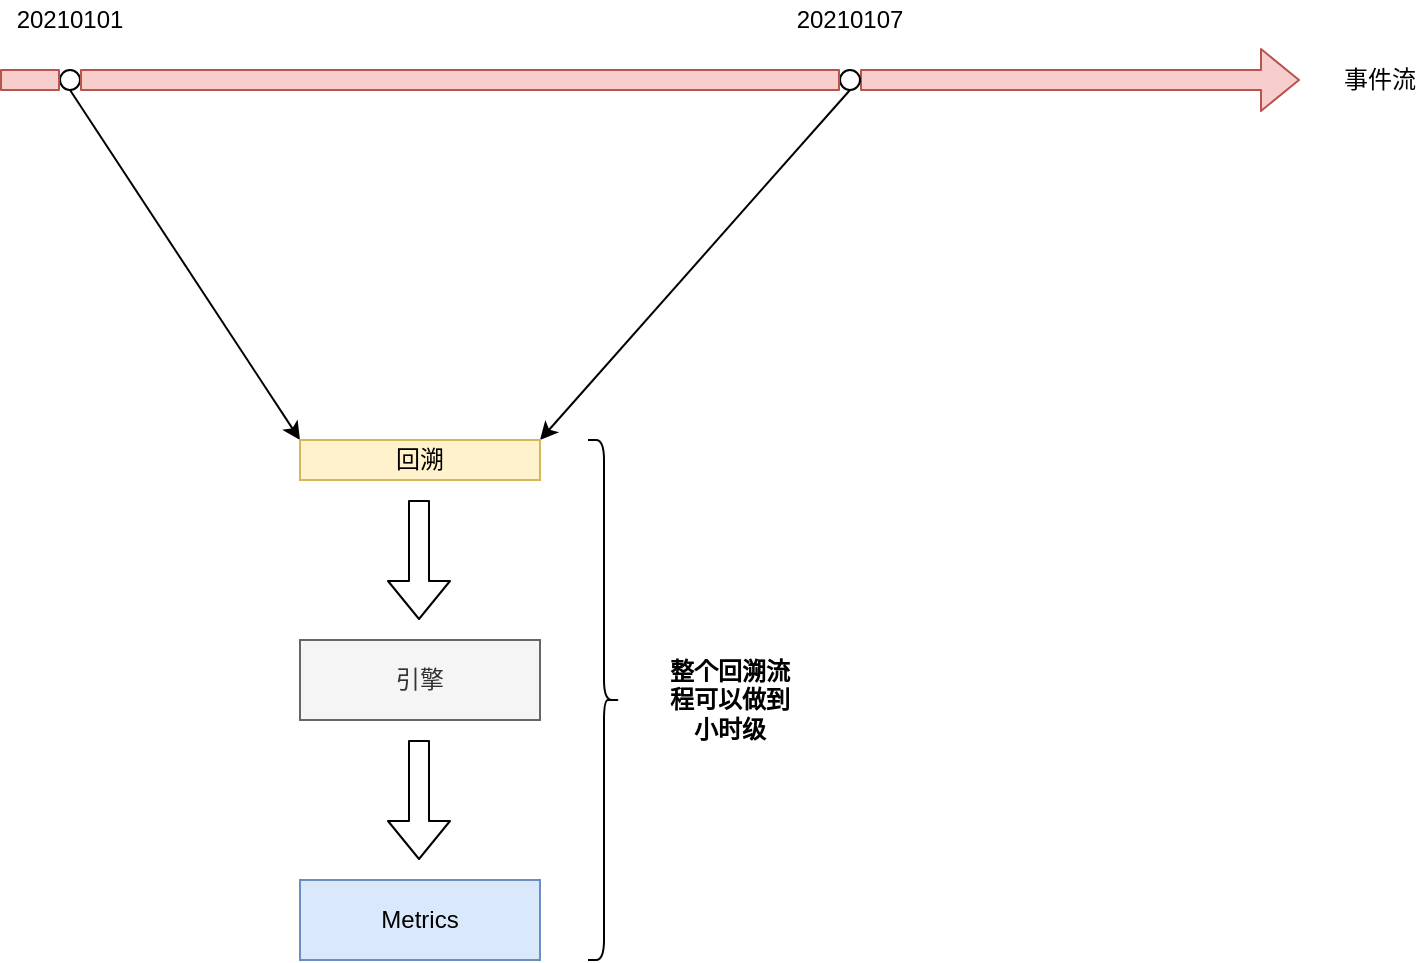 <mxfile version="14.6.6" type="github">
  <diagram id="vJuV_FMNn_A-Sfl7kj0c" name="Page-1">
    <mxGraphModel dx="1255" dy="786" grid="1" gridSize="10" guides="1" tooltips="1" connect="1" arrows="1" fold="1" page="1" pageScale="1" pageWidth="827" pageHeight="1169" math="0" shadow="0">
      <root>
        <mxCell id="0" />
        <mxCell id="1" parent="0" />
        <mxCell id="o0-Sy-0fJhF7IHFYmnxa-1" value="" style="shape=flexArrow;endArrow=classic;html=1;fillColor=#f8cecc;strokeColor=#b85450;startArrow=none;" edge="1" parent="1" source="o0-Sy-0fJhF7IHFYmnxa-6">
          <mxGeometry width="50" height="50" relative="1" as="geometry">
            <mxPoint x="110" y="200" as="sourcePoint" />
            <mxPoint x="760" y="200" as="targetPoint" />
          </mxGeometry>
        </mxCell>
        <mxCell id="o0-Sy-0fJhF7IHFYmnxa-2" value="事件流" style="text;html=1;strokeColor=none;fillColor=none;align=center;verticalAlign=middle;whiteSpace=wrap;rounded=0;" vertex="1" parent="1">
          <mxGeometry x="780" y="190" width="40" height="20" as="geometry" />
        </mxCell>
        <mxCell id="o0-Sy-0fJhF7IHFYmnxa-3" value="" style="ellipse;whiteSpace=wrap;html=1;aspect=fixed;" vertex="1" parent="1">
          <mxGeometry x="140" y="195" width="10" height="10" as="geometry" />
        </mxCell>
        <mxCell id="o0-Sy-0fJhF7IHFYmnxa-4" value="" style="shape=flexArrow;endArrow=none;html=1;fillColor=#f8cecc;strokeColor=#b85450;" edge="1" parent="1" target="o0-Sy-0fJhF7IHFYmnxa-3">
          <mxGeometry width="50" height="50" relative="1" as="geometry">
            <mxPoint x="110" y="200" as="sourcePoint" />
            <mxPoint x="760" y="200" as="targetPoint" />
          </mxGeometry>
        </mxCell>
        <mxCell id="o0-Sy-0fJhF7IHFYmnxa-5" value="20210101" style="text;html=1;strokeColor=none;fillColor=none;align=center;verticalAlign=middle;whiteSpace=wrap;rounded=0;" vertex="1" parent="1">
          <mxGeometry x="125" y="160" width="40" height="20" as="geometry" />
        </mxCell>
        <mxCell id="o0-Sy-0fJhF7IHFYmnxa-6" value="" style="ellipse;whiteSpace=wrap;html=1;aspect=fixed;" vertex="1" parent="1">
          <mxGeometry x="530" y="195" width="10" height="10" as="geometry" />
        </mxCell>
        <mxCell id="o0-Sy-0fJhF7IHFYmnxa-7" value="" style="shape=flexArrow;endArrow=none;html=1;fillColor=#f8cecc;strokeColor=#b85450;startArrow=none;" edge="1" parent="1" source="o0-Sy-0fJhF7IHFYmnxa-3" target="o0-Sy-0fJhF7IHFYmnxa-6">
          <mxGeometry width="50" height="50" relative="1" as="geometry">
            <mxPoint x="150" y="200" as="sourcePoint" />
            <mxPoint x="760" y="200" as="targetPoint" />
          </mxGeometry>
        </mxCell>
        <mxCell id="o0-Sy-0fJhF7IHFYmnxa-8" value="20210107" style="text;html=1;strokeColor=none;fillColor=none;align=center;verticalAlign=middle;whiteSpace=wrap;rounded=0;" vertex="1" parent="1">
          <mxGeometry x="515" y="160" width="40" height="20" as="geometry" />
        </mxCell>
        <mxCell id="o0-Sy-0fJhF7IHFYmnxa-9" value="" style="endArrow=classic;html=1;exitX=0.5;exitY=1;exitDx=0;exitDy=0;entryX=0;entryY=0;entryDx=0;entryDy=0;" edge="1" parent="1" source="o0-Sy-0fJhF7IHFYmnxa-3" target="o0-Sy-0fJhF7IHFYmnxa-11">
          <mxGeometry width="50" height="50" relative="1" as="geometry">
            <mxPoint x="160" y="390" as="sourcePoint" />
            <mxPoint x="280" y="430" as="targetPoint" />
          </mxGeometry>
        </mxCell>
        <mxCell id="o0-Sy-0fJhF7IHFYmnxa-10" value="" style="endArrow=classic;html=1;exitX=0.5;exitY=1;exitDx=0;exitDy=0;entryX=1;entryY=0;entryDx=0;entryDy=0;" edge="1" parent="1" source="o0-Sy-0fJhF7IHFYmnxa-6" target="o0-Sy-0fJhF7IHFYmnxa-11">
          <mxGeometry width="50" height="50" relative="1" as="geometry">
            <mxPoint x="155" y="215" as="sourcePoint" />
            <mxPoint x="340" y="430" as="targetPoint" />
          </mxGeometry>
        </mxCell>
        <mxCell id="o0-Sy-0fJhF7IHFYmnxa-11" value="回溯" style="rounded=0;whiteSpace=wrap;html=1;fillColor=#fff2cc;strokeColor=#d6b656;" vertex="1" parent="1">
          <mxGeometry x="260" y="380" width="120" height="20" as="geometry" />
        </mxCell>
        <mxCell id="o0-Sy-0fJhF7IHFYmnxa-12" value="" style="shape=flexArrow;endArrow=classic;html=1;" edge="1" parent="1">
          <mxGeometry width="50" height="50" relative="1" as="geometry">
            <mxPoint x="319.5" y="410" as="sourcePoint" />
            <mxPoint x="319.5" y="470" as="targetPoint" />
          </mxGeometry>
        </mxCell>
        <mxCell id="o0-Sy-0fJhF7IHFYmnxa-13" value="引擎" style="rounded=0;whiteSpace=wrap;html=1;fillColor=#f5f5f5;strokeColor=#666666;fontColor=#333333;" vertex="1" parent="1">
          <mxGeometry x="260" y="480" width="120" height="40" as="geometry" />
        </mxCell>
        <mxCell id="o0-Sy-0fJhF7IHFYmnxa-14" value="" style="shape=flexArrow;endArrow=classic;html=1;" edge="1" parent="1">
          <mxGeometry width="50" height="50" relative="1" as="geometry">
            <mxPoint x="319.5" y="530" as="sourcePoint" />
            <mxPoint x="319.5" y="590" as="targetPoint" />
          </mxGeometry>
        </mxCell>
        <mxCell id="o0-Sy-0fJhF7IHFYmnxa-15" value="Metrics" style="rounded=0;whiteSpace=wrap;html=1;fillColor=#dae8fc;strokeColor=#6c8ebf;" vertex="1" parent="1">
          <mxGeometry x="260" y="600" width="120" height="40" as="geometry" />
        </mxCell>
        <mxCell id="o0-Sy-0fJhF7IHFYmnxa-16" value="" style="shape=curlyBracket;whiteSpace=wrap;html=1;rounded=1;flipH=1;" vertex="1" parent="1">
          <mxGeometry x="404" y="380" width="16" height="260" as="geometry" />
        </mxCell>
        <mxCell id="o0-Sy-0fJhF7IHFYmnxa-17" value="&lt;b&gt;整个回溯流程可以做到小时级&lt;/b&gt;" style="text;html=1;strokeColor=none;fillColor=none;align=center;verticalAlign=middle;whiteSpace=wrap;rounded=0;" vertex="1" parent="1">
          <mxGeometry x="440" y="485" width="70" height="50" as="geometry" />
        </mxCell>
      </root>
    </mxGraphModel>
  </diagram>
</mxfile>
